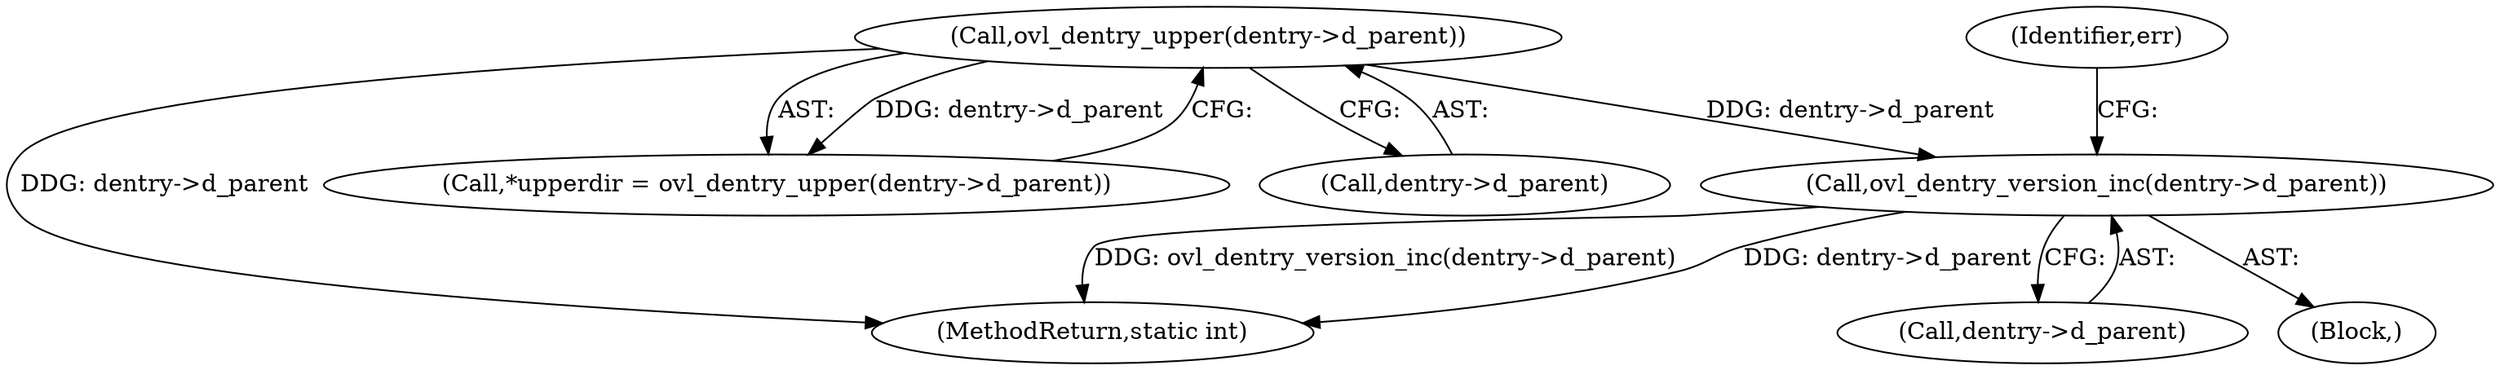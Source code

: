 digraph "0_linux_11f3710417d026ea2f4fcf362d866342c5274185@pointer" {
"1000157" [label="(Call,ovl_dentry_version_inc(dentry->d_parent))"];
"1000109" [label="(Call,ovl_dentry_upper(dentry->d_parent))"];
"1000163" [label="(Identifier,err)"];
"1000109" [label="(Call,ovl_dentry_upper(dentry->d_parent))"];
"1000138" [label="(Block,)"];
"1000170" [label="(MethodReturn,static int)"];
"1000107" [label="(Call,*upperdir = ovl_dentry_upper(dentry->d_parent))"];
"1000110" [label="(Call,dentry->d_parent)"];
"1000158" [label="(Call,dentry->d_parent)"];
"1000157" [label="(Call,ovl_dentry_version_inc(dentry->d_parent))"];
"1000157" -> "1000138"  [label="AST: "];
"1000157" -> "1000158"  [label="CFG: "];
"1000158" -> "1000157"  [label="AST: "];
"1000163" -> "1000157"  [label="CFG: "];
"1000157" -> "1000170"  [label="DDG: ovl_dentry_version_inc(dentry->d_parent)"];
"1000157" -> "1000170"  [label="DDG: dentry->d_parent"];
"1000109" -> "1000157"  [label="DDG: dentry->d_parent"];
"1000109" -> "1000107"  [label="AST: "];
"1000109" -> "1000110"  [label="CFG: "];
"1000110" -> "1000109"  [label="AST: "];
"1000107" -> "1000109"  [label="CFG: "];
"1000109" -> "1000170"  [label="DDG: dentry->d_parent"];
"1000109" -> "1000107"  [label="DDG: dentry->d_parent"];
}
